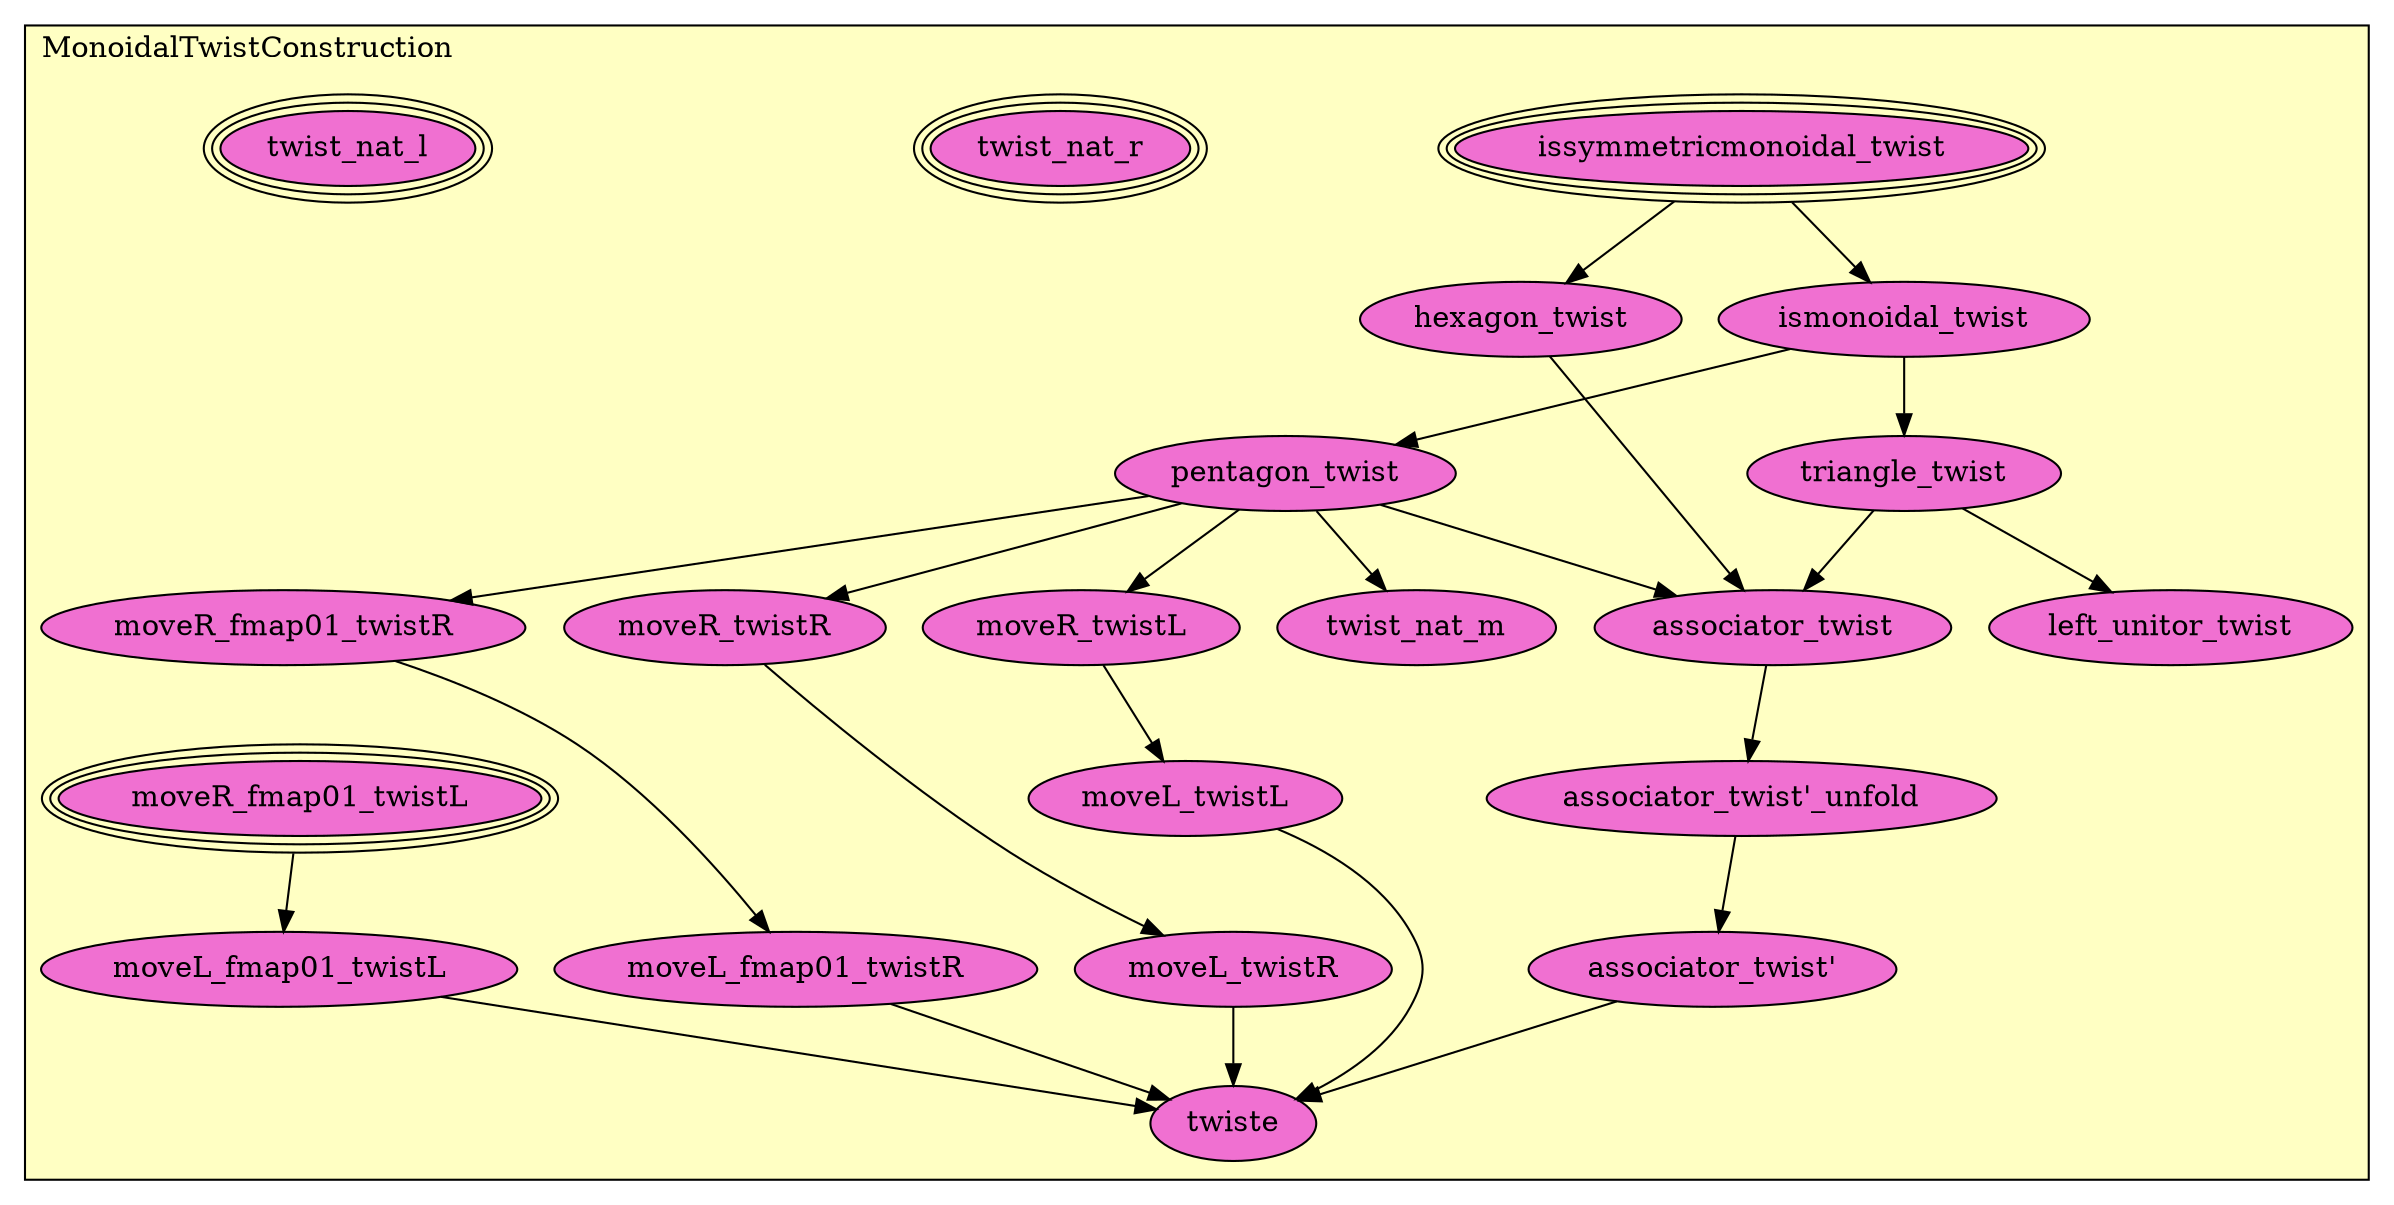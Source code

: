 digraph HoTT_WildCat_MonoidalTwistConstruction {
  graph [ratio=0.5]
  node [style=filled]
MonoidalTwistConstruction_issymmetricmonoidal_twist [label="issymmetricmonoidal_twist", URL=<MonoidalTwistConstruction.html#issymmetricmonoidal_twist>, peripheries=3, fillcolor="#F070D1"] ;
MonoidalTwistConstruction_ismonoidal_twist [label="ismonoidal_twist", URL=<MonoidalTwistConstruction.html#ismonoidal_twist>, fillcolor="#F070D1"] ;
MonoidalTwistConstruction_hexagon_twist [label="hexagon_twist", URL=<MonoidalTwistConstruction.html#hexagon_twist>, fillcolor="#F070D1"] ;
MonoidalTwistConstruction_pentagon_twist [label="pentagon_twist", URL=<MonoidalTwistConstruction.html#pentagon_twist>, fillcolor="#F070D1"] ;
MonoidalTwistConstruction_triangle_twist [label="triangle_twist", URL=<MonoidalTwistConstruction.html#triangle_twist>, fillcolor="#F070D1"] ;
MonoidalTwistConstruction_left_unitor_twist [label="left_unitor_twist", URL=<MonoidalTwistConstruction.html#left_unitor_twist>, fillcolor="#F070D1"] ;
MonoidalTwistConstruction_associator_twist [label="associator_twist", URL=<MonoidalTwistConstruction.html#associator_twist>, fillcolor="#F070D1"] ;
MonoidalTwistConstruction_associator_twist__unfold [label="associator_twist'_unfold", URL=<MonoidalTwistConstruction.html#associator_twist'_unfold>, fillcolor="#F070D1"] ;
MonoidalTwistConstruction_associator_twist_ [label="associator_twist'", URL=<MonoidalTwistConstruction.html#associator_twist'>, fillcolor="#F070D1"] ;
MonoidalTwistConstruction_moveR_fmap01_twistR [label="moveR_fmap01_twistR", URL=<MonoidalTwistConstruction.html#moveR_fmap01_twistR>, fillcolor="#F070D1"] ;
MonoidalTwistConstruction_moveR_fmap01_twistL [label="moveR_fmap01_twistL", URL=<MonoidalTwistConstruction.html#moveR_fmap01_twistL>, peripheries=3, fillcolor="#F070D1"] ;
MonoidalTwistConstruction_moveL_fmap01_twistR [label="moveL_fmap01_twistR", URL=<MonoidalTwistConstruction.html#moveL_fmap01_twistR>, fillcolor="#F070D1"] ;
MonoidalTwistConstruction_moveL_fmap01_twistL [label="moveL_fmap01_twistL", URL=<MonoidalTwistConstruction.html#moveL_fmap01_twistL>, fillcolor="#F070D1"] ;
MonoidalTwistConstruction_moveR_twistR [label="moveR_twistR", URL=<MonoidalTwistConstruction.html#moveR_twistR>, fillcolor="#F070D1"] ;
MonoidalTwistConstruction_moveR_twistL [label="moveR_twistL", URL=<MonoidalTwistConstruction.html#moveR_twistL>, fillcolor="#F070D1"] ;
MonoidalTwistConstruction_moveL_twistR [label="moveL_twistR", URL=<MonoidalTwistConstruction.html#moveL_twistR>, fillcolor="#F070D1"] ;
MonoidalTwistConstruction_moveL_twistL [label="moveL_twistL", URL=<MonoidalTwistConstruction.html#moveL_twistL>, fillcolor="#F070D1"] ;
MonoidalTwistConstruction_twist_nat_r [label="twist_nat_r", URL=<MonoidalTwistConstruction.html#twist_nat_r>, peripheries=3, fillcolor="#F070D1"] ;
MonoidalTwistConstruction_twist_nat_m [label="twist_nat_m", URL=<MonoidalTwistConstruction.html#twist_nat_m>, fillcolor="#F070D1"] ;
MonoidalTwistConstruction_twist_nat_l [label="twist_nat_l", URL=<MonoidalTwistConstruction.html#twist_nat_l>, peripheries=3, fillcolor="#F070D1"] ;
MonoidalTwistConstruction_twiste [label="twiste", URL=<MonoidalTwistConstruction.html#twiste>, fillcolor="#F070D1"] ;
  MonoidalTwistConstruction_issymmetricmonoidal_twist -> MonoidalTwistConstruction_ismonoidal_twist [] ;
  MonoidalTwistConstruction_issymmetricmonoidal_twist -> MonoidalTwistConstruction_hexagon_twist [] ;
  MonoidalTwistConstruction_ismonoidal_twist -> MonoidalTwistConstruction_pentagon_twist [] ;
  MonoidalTwistConstruction_ismonoidal_twist -> MonoidalTwistConstruction_triangle_twist [] ;
  MonoidalTwistConstruction_hexagon_twist -> MonoidalTwistConstruction_associator_twist [] ;
  MonoidalTwistConstruction_pentagon_twist -> MonoidalTwistConstruction_associator_twist [] ;
  MonoidalTwistConstruction_pentagon_twist -> MonoidalTwistConstruction_moveR_fmap01_twistR [] ;
  MonoidalTwistConstruction_pentagon_twist -> MonoidalTwistConstruction_moveR_twistR [] ;
  MonoidalTwistConstruction_pentagon_twist -> MonoidalTwistConstruction_moveR_twistL [] ;
  MonoidalTwistConstruction_pentagon_twist -> MonoidalTwistConstruction_twist_nat_m [] ;
  MonoidalTwistConstruction_triangle_twist -> MonoidalTwistConstruction_left_unitor_twist [] ;
  MonoidalTwistConstruction_triangle_twist -> MonoidalTwistConstruction_associator_twist [] ;
  MonoidalTwistConstruction_associator_twist -> MonoidalTwistConstruction_associator_twist__unfold [] ;
  MonoidalTwistConstruction_associator_twist__unfold -> MonoidalTwistConstruction_associator_twist_ [] ;
  MonoidalTwistConstruction_associator_twist_ -> MonoidalTwistConstruction_twiste [] ;
  MonoidalTwistConstruction_moveR_fmap01_twistR -> MonoidalTwistConstruction_moveL_fmap01_twistR [] ;
  MonoidalTwistConstruction_moveR_fmap01_twistL -> MonoidalTwistConstruction_moveL_fmap01_twistL [] ;
  MonoidalTwistConstruction_moveL_fmap01_twistR -> MonoidalTwistConstruction_twiste [] ;
  MonoidalTwistConstruction_moveL_fmap01_twistL -> MonoidalTwistConstruction_twiste [] ;
  MonoidalTwistConstruction_moveR_twistR -> MonoidalTwistConstruction_moveL_twistR [] ;
  MonoidalTwistConstruction_moveR_twistL -> MonoidalTwistConstruction_moveL_twistL [] ;
  MonoidalTwistConstruction_moveL_twistR -> MonoidalTwistConstruction_twiste [] ;
  MonoidalTwistConstruction_moveL_twistL -> MonoidalTwistConstruction_twiste [] ;
subgraph cluster_MonoidalTwistConstruction { label="MonoidalTwistConstruction"; fillcolor="#FFFFC3"; labeljust=l; style=filled 
MonoidalTwistConstruction_twiste; MonoidalTwistConstruction_twist_nat_l; MonoidalTwistConstruction_twist_nat_m; MonoidalTwistConstruction_twist_nat_r; MonoidalTwistConstruction_moveL_twistL; MonoidalTwistConstruction_moveL_twistR; MonoidalTwistConstruction_moveR_twistL; MonoidalTwistConstruction_moveR_twistR; MonoidalTwistConstruction_moveL_fmap01_twistL; MonoidalTwistConstruction_moveL_fmap01_twistR; MonoidalTwistConstruction_moveR_fmap01_twistL; MonoidalTwistConstruction_moveR_fmap01_twistR; MonoidalTwistConstruction_associator_twist_; MonoidalTwistConstruction_associator_twist__unfold; MonoidalTwistConstruction_associator_twist; MonoidalTwistConstruction_left_unitor_twist; MonoidalTwistConstruction_triangle_twist; MonoidalTwistConstruction_pentagon_twist; MonoidalTwistConstruction_hexagon_twist; MonoidalTwistConstruction_ismonoidal_twist; MonoidalTwistConstruction_issymmetricmonoidal_twist; };
} /* END */
